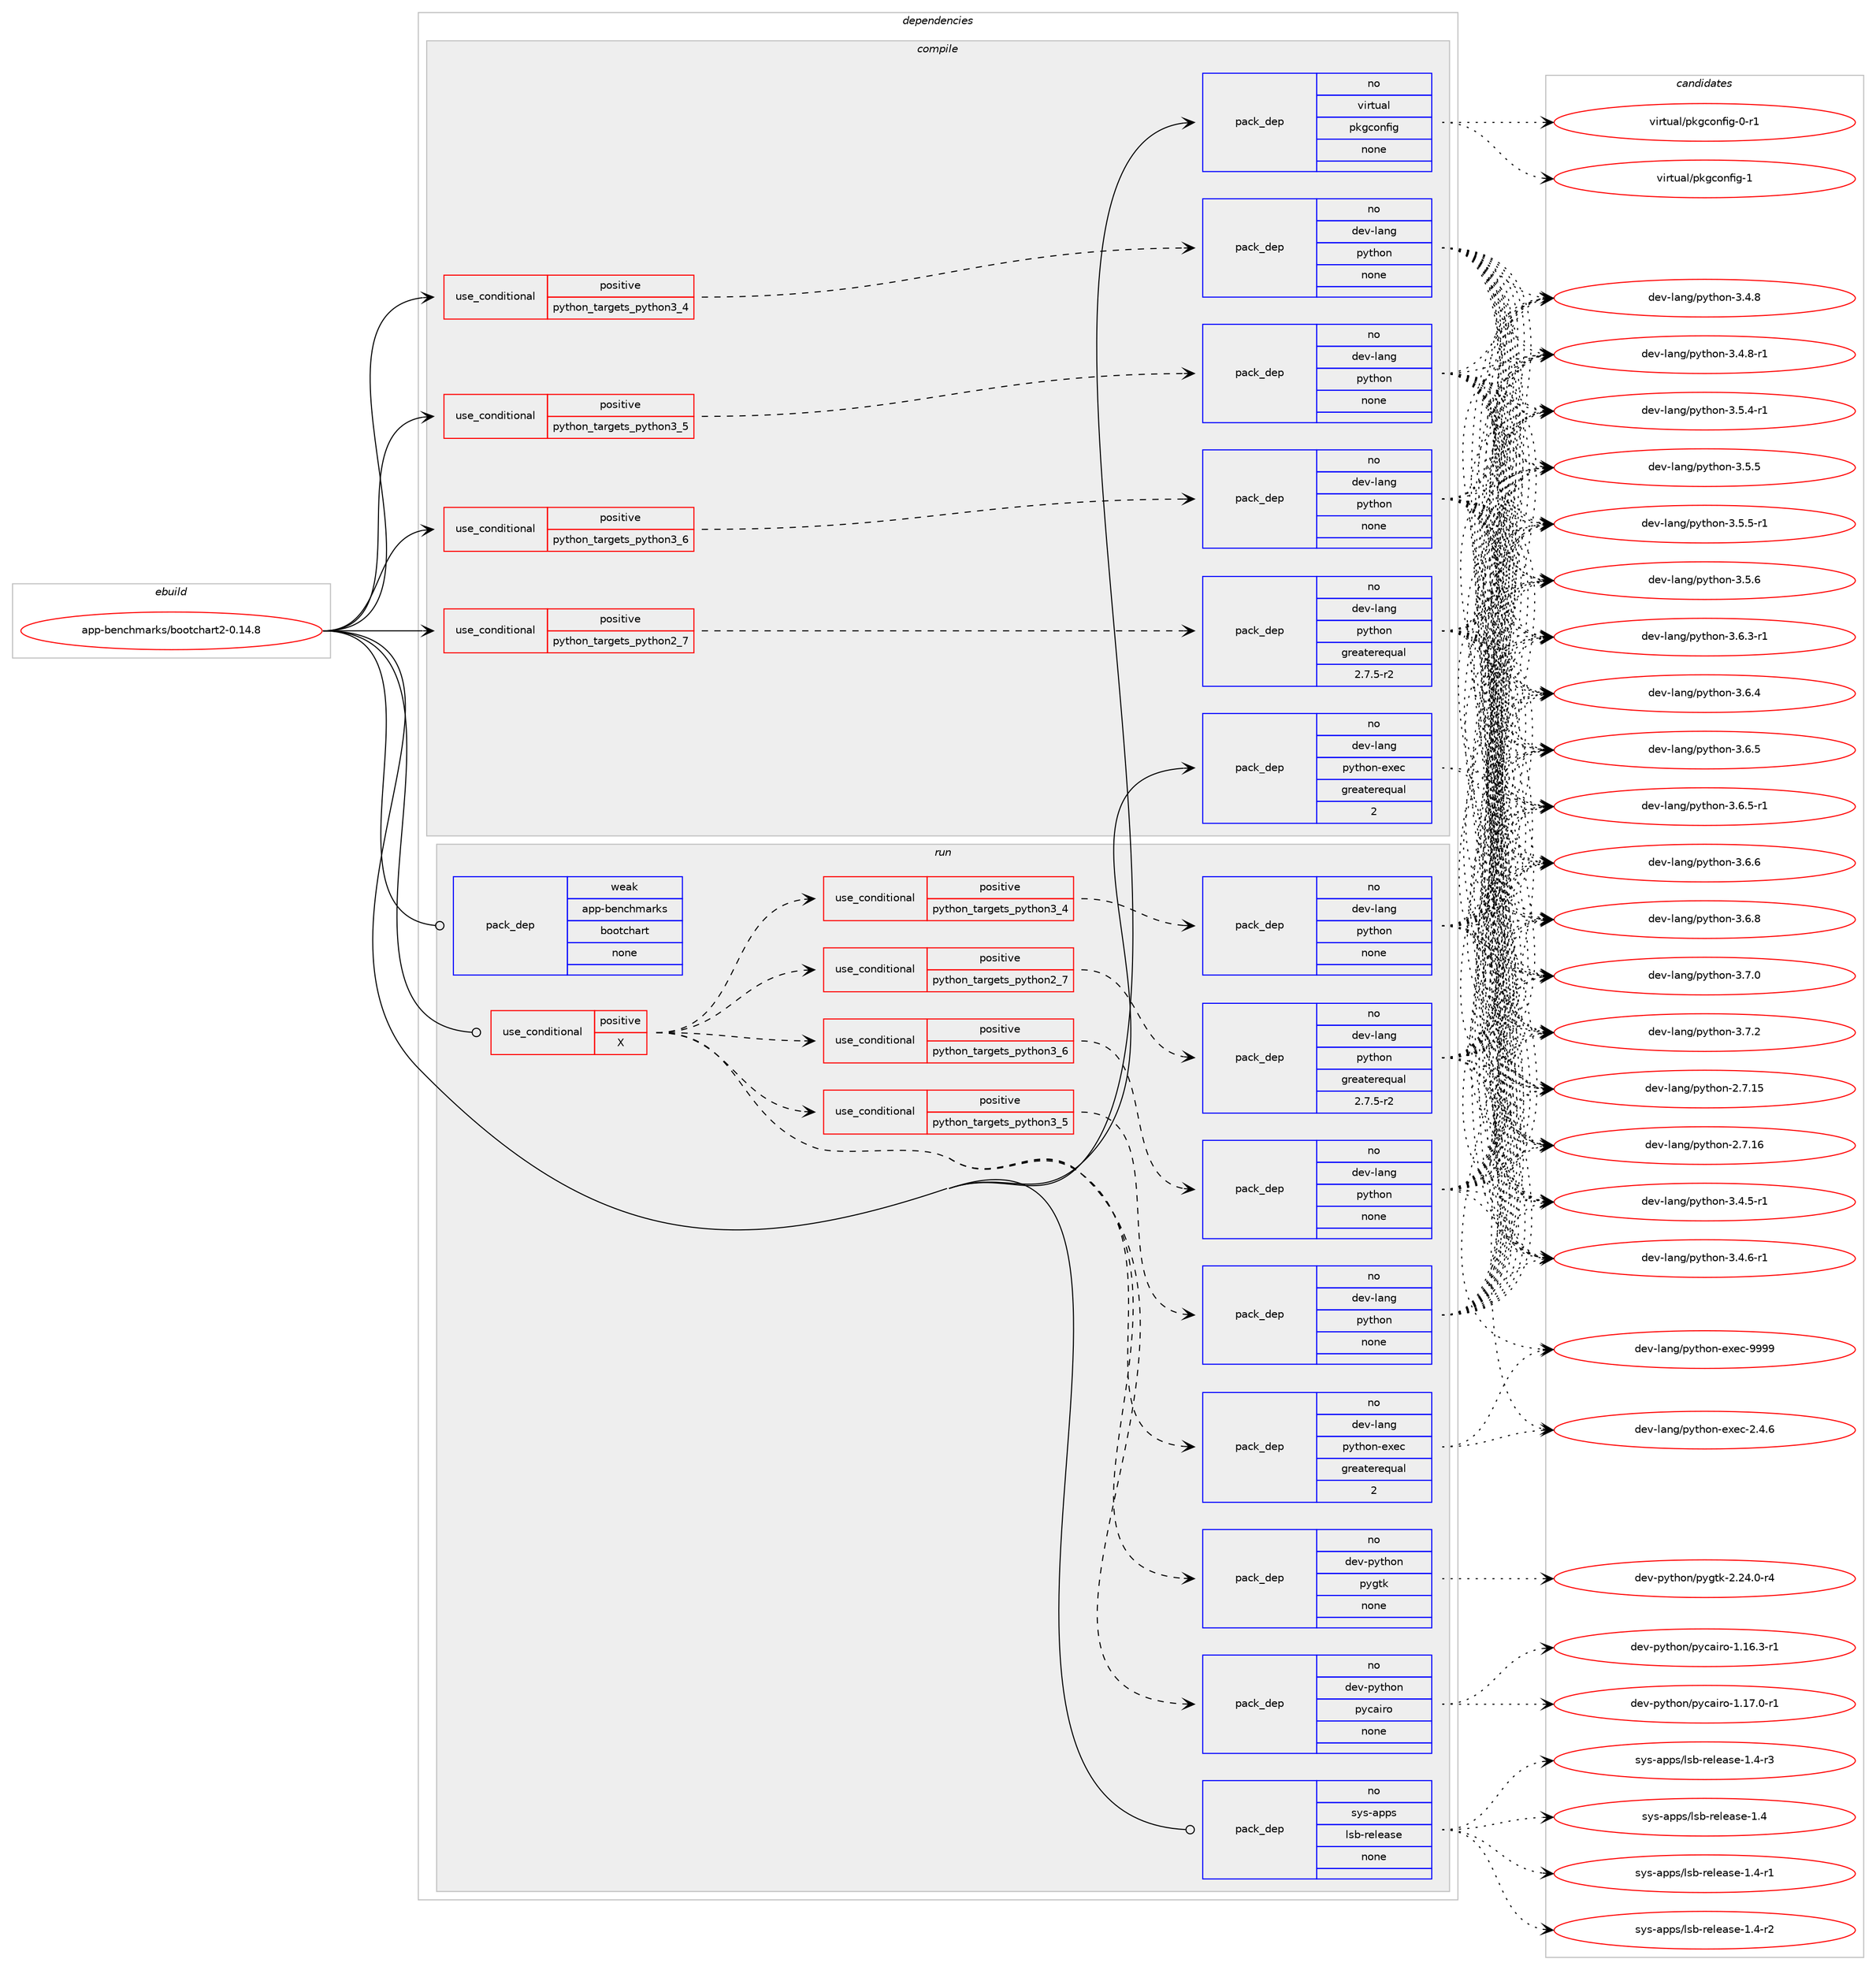 digraph prolog {

# *************
# Graph options
# *************

newrank=true;
concentrate=true;
compound=true;
graph [rankdir=LR,fontname=Helvetica,fontsize=10,ranksep=1.5];#, ranksep=2.5, nodesep=0.2];
edge  [arrowhead=vee];
node  [fontname=Helvetica,fontsize=10];

# **********
# The ebuild
# **********

subgraph cluster_leftcol {
color=gray;
rank=same;
label=<<i>ebuild</i>>;
id [label="app-benchmarks/bootchart2-0.14.8", color=red, width=4, href="../app-benchmarks/bootchart2-0.14.8.svg"];
}

# ****************
# The dependencies
# ****************

subgraph cluster_midcol {
color=gray;
label=<<i>dependencies</i>>;
subgraph cluster_compile {
fillcolor="#eeeeee";
style=filled;
label=<<i>compile</i>>;
subgraph cond347391 {
dependency1274194 [label=<<TABLE BORDER="0" CELLBORDER="1" CELLSPACING="0" CELLPADDING="4"><TR><TD ROWSPAN="3" CELLPADDING="10">use_conditional</TD></TR><TR><TD>positive</TD></TR><TR><TD>python_targets_python2_7</TD></TR></TABLE>>, shape=none, color=red];
subgraph pack907025 {
dependency1274195 [label=<<TABLE BORDER="0" CELLBORDER="1" CELLSPACING="0" CELLPADDING="4" WIDTH="220"><TR><TD ROWSPAN="6" CELLPADDING="30">pack_dep</TD></TR><TR><TD WIDTH="110">no</TD></TR><TR><TD>dev-lang</TD></TR><TR><TD>python</TD></TR><TR><TD>greaterequal</TD></TR><TR><TD>2.7.5-r2</TD></TR></TABLE>>, shape=none, color=blue];
}
dependency1274194:e -> dependency1274195:w [weight=20,style="dashed",arrowhead="vee"];
}
id:e -> dependency1274194:w [weight=20,style="solid",arrowhead="vee"];
subgraph cond347392 {
dependency1274196 [label=<<TABLE BORDER="0" CELLBORDER="1" CELLSPACING="0" CELLPADDING="4"><TR><TD ROWSPAN="3" CELLPADDING="10">use_conditional</TD></TR><TR><TD>positive</TD></TR><TR><TD>python_targets_python3_4</TD></TR></TABLE>>, shape=none, color=red];
subgraph pack907026 {
dependency1274197 [label=<<TABLE BORDER="0" CELLBORDER="1" CELLSPACING="0" CELLPADDING="4" WIDTH="220"><TR><TD ROWSPAN="6" CELLPADDING="30">pack_dep</TD></TR><TR><TD WIDTH="110">no</TD></TR><TR><TD>dev-lang</TD></TR><TR><TD>python</TD></TR><TR><TD>none</TD></TR><TR><TD></TD></TR></TABLE>>, shape=none, color=blue];
}
dependency1274196:e -> dependency1274197:w [weight=20,style="dashed",arrowhead="vee"];
}
id:e -> dependency1274196:w [weight=20,style="solid",arrowhead="vee"];
subgraph cond347393 {
dependency1274198 [label=<<TABLE BORDER="0" CELLBORDER="1" CELLSPACING="0" CELLPADDING="4"><TR><TD ROWSPAN="3" CELLPADDING="10">use_conditional</TD></TR><TR><TD>positive</TD></TR><TR><TD>python_targets_python3_5</TD></TR></TABLE>>, shape=none, color=red];
subgraph pack907027 {
dependency1274199 [label=<<TABLE BORDER="0" CELLBORDER="1" CELLSPACING="0" CELLPADDING="4" WIDTH="220"><TR><TD ROWSPAN="6" CELLPADDING="30">pack_dep</TD></TR><TR><TD WIDTH="110">no</TD></TR><TR><TD>dev-lang</TD></TR><TR><TD>python</TD></TR><TR><TD>none</TD></TR><TR><TD></TD></TR></TABLE>>, shape=none, color=blue];
}
dependency1274198:e -> dependency1274199:w [weight=20,style="dashed",arrowhead="vee"];
}
id:e -> dependency1274198:w [weight=20,style="solid",arrowhead="vee"];
subgraph cond347394 {
dependency1274200 [label=<<TABLE BORDER="0" CELLBORDER="1" CELLSPACING="0" CELLPADDING="4"><TR><TD ROWSPAN="3" CELLPADDING="10">use_conditional</TD></TR><TR><TD>positive</TD></TR><TR><TD>python_targets_python3_6</TD></TR></TABLE>>, shape=none, color=red];
subgraph pack907028 {
dependency1274201 [label=<<TABLE BORDER="0" CELLBORDER="1" CELLSPACING="0" CELLPADDING="4" WIDTH="220"><TR><TD ROWSPAN="6" CELLPADDING="30">pack_dep</TD></TR><TR><TD WIDTH="110">no</TD></TR><TR><TD>dev-lang</TD></TR><TR><TD>python</TD></TR><TR><TD>none</TD></TR><TR><TD></TD></TR></TABLE>>, shape=none, color=blue];
}
dependency1274200:e -> dependency1274201:w [weight=20,style="dashed",arrowhead="vee"];
}
id:e -> dependency1274200:w [weight=20,style="solid",arrowhead="vee"];
subgraph pack907029 {
dependency1274202 [label=<<TABLE BORDER="0" CELLBORDER="1" CELLSPACING="0" CELLPADDING="4" WIDTH="220"><TR><TD ROWSPAN="6" CELLPADDING="30">pack_dep</TD></TR><TR><TD WIDTH="110">no</TD></TR><TR><TD>dev-lang</TD></TR><TR><TD>python-exec</TD></TR><TR><TD>greaterequal</TD></TR><TR><TD>2</TD></TR></TABLE>>, shape=none, color=blue];
}
id:e -> dependency1274202:w [weight=20,style="solid",arrowhead="vee"];
subgraph pack907030 {
dependency1274203 [label=<<TABLE BORDER="0" CELLBORDER="1" CELLSPACING="0" CELLPADDING="4" WIDTH="220"><TR><TD ROWSPAN="6" CELLPADDING="30">pack_dep</TD></TR><TR><TD WIDTH="110">no</TD></TR><TR><TD>virtual</TD></TR><TR><TD>pkgconfig</TD></TR><TR><TD>none</TD></TR><TR><TD></TD></TR></TABLE>>, shape=none, color=blue];
}
id:e -> dependency1274203:w [weight=20,style="solid",arrowhead="vee"];
}
subgraph cluster_compileandrun {
fillcolor="#eeeeee";
style=filled;
label=<<i>compile and run</i>>;
}
subgraph cluster_run {
fillcolor="#eeeeee";
style=filled;
label=<<i>run</i>>;
subgraph cond347395 {
dependency1274204 [label=<<TABLE BORDER="0" CELLBORDER="1" CELLSPACING="0" CELLPADDING="4"><TR><TD ROWSPAN="3" CELLPADDING="10">use_conditional</TD></TR><TR><TD>positive</TD></TR><TR><TD>X</TD></TR></TABLE>>, shape=none, color=red];
subgraph pack907031 {
dependency1274205 [label=<<TABLE BORDER="0" CELLBORDER="1" CELLSPACING="0" CELLPADDING="4" WIDTH="220"><TR><TD ROWSPAN="6" CELLPADDING="30">pack_dep</TD></TR><TR><TD WIDTH="110">no</TD></TR><TR><TD>dev-python</TD></TR><TR><TD>pycairo</TD></TR><TR><TD>none</TD></TR><TR><TD></TD></TR></TABLE>>, shape=none, color=blue];
}
dependency1274204:e -> dependency1274205:w [weight=20,style="dashed",arrowhead="vee"];
subgraph pack907032 {
dependency1274206 [label=<<TABLE BORDER="0" CELLBORDER="1" CELLSPACING="0" CELLPADDING="4" WIDTH="220"><TR><TD ROWSPAN="6" CELLPADDING="30">pack_dep</TD></TR><TR><TD WIDTH="110">no</TD></TR><TR><TD>dev-python</TD></TR><TR><TD>pygtk</TD></TR><TR><TD>none</TD></TR><TR><TD></TD></TR></TABLE>>, shape=none, color=blue];
}
dependency1274204:e -> dependency1274206:w [weight=20,style="dashed",arrowhead="vee"];
subgraph cond347396 {
dependency1274207 [label=<<TABLE BORDER="0" CELLBORDER="1" CELLSPACING="0" CELLPADDING="4"><TR><TD ROWSPAN="3" CELLPADDING="10">use_conditional</TD></TR><TR><TD>positive</TD></TR><TR><TD>python_targets_python2_7</TD></TR></TABLE>>, shape=none, color=red];
subgraph pack907033 {
dependency1274208 [label=<<TABLE BORDER="0" CELLBORDER="1" CELLSPACING="0" CELLPADDING="4" WIDTH="220"><TR><TD ROWSPAN="6" CELLPADDING="30">pack_dep</TD></TR><TR><TD WIDTH="110">no</TD></TR><TR><TD>dev-lang</TD></TR><TR><TD>python</TD></TR><TR><TD>greaterequal</TD></TR><TR><TD>2.7.5-r2</TD></TR></TABLE>>, shape=none, color=blue];
}
dependency1274207:e -> dependency1274208:w [weight=20,style="dashed",arrowhead="vee"];
}
dependency1274204:e -> dependency1274207:w [weight=20,style="dashed",arrowhead="vee"];
subgraph cond347397 {
dependency1274209 [label=<<TABLE BORDER="0" CELLBORDER="1" CELLSPACING="0" CELLPADDING="4"><TR><TD ROWSPAN="3" CELLPADDING="10">use_conditional</TD></TR><TR><TD>positive</TD></TR><TR><TD>python_targets_python3_4</TD></TR></TABLE>>, shape=none, color=red];
subgraph pack907034 {
dependency1274210 [label=<<TABLE BORDER="0" CELLBORDER="1" CELLSPACING="0" CELLPADDING="4" WIDTH="220"><TR><TD ROWSPAN="6" CELLPADDING="30">pack_dep</TD></TR><TR><TD WIDTH="110">no</TD></TR><TR><TD>dev-lang</TD></TR><TR><TD>python</TD></TR><TR><TD>none</TD></TR><TR><TD></TD></TR></TABLE>>, shape=none, color=blue];
}
dependency1274209:e -> dependency1274210:w [weight=20,style="dashed",arrowhead="vee"];
}
dependency1274204:e -> dependency1274209:w [weight=20,style="dashed",arrowhead="vee"];
subgraph cond347398 {
dependency1274211 [label=<<TABLE BORDER="0" CELLBORDER="1" CELLSPACING="0" CELLPADDING="4"><TR><TD ROWSPAN="3" CELLPADDING="10">use_conditional</TD></TR><TR><TD>positive</TD></TR><TR><TD>python_targets_python3_5</TD></TR></TABLE>>, shape=none, color=red];
subgraph pack907035 {
dependency1274212 [label=<<TABLE BORDER="0" CELLBORDER="1" CELLSPACING="0" CELLPADDING="4" WIDTH="220"><TR><TD ROWSPAN="6" CELLPADDING="30">pack_dep</TD></TR><TR><TD WIDTH="110">no</TD></TR><TR><TD>dev-lang</TD></TR><TR><TD>python</TD></TR><TR><TD>none</TD></TR><TR><TD></TD></TR></TABLE>>, shape=none, color=blue];
}
dependency1274211:e -> dependency1274212:w [weight=20,style="dashed",arrowhead="vee"];
}
dependency1274204:e -> dependency1274211:w [weight=20,style="dashed",arrowhead="vee"];
subgraph cond347399 {
dependency1274213 [label=<<TABLE BORDER="0" CELLBORDER="1" CELLSPACING="0" CELLPADDING="4"><TR><TD ROWSPAN="3" CELLPADDING="10">use_conditional</TD></TR><TR><TD>positive</TD></TR><TR><TD>python_targets_python3_6</TD></TR></TABLE>>, shape=none, color=red];
subgraph pack907036 {
dependency1274214 [label=<<TABLE BORDER="0" CELLBORDER="1" CELLSPACING="0" CELLPADDING="4" WIDTH="220"><TR><TD ROWSPAN="6" CELLPADDING="30">pack_dep</TD></TR><TR><TD WIDTH="110">no</TD></TR><TR><TD>dev-lang</TD></TR><TR><TD>python</TD></TR><TR><TD>none</TD></TR><TR><TD></TD></TR></TABLE>>, shape=none, color=blue];
}
dependency1274213:e -> dependency1274214:w [weight=20,style="dashed",arrowhead="vee"];
}
dependency1274204:e -> dependency1274213:w [weight=20,style="dashed",arrowhead="vee"];
subgraph pack907037 {
dependency1274215 [label=<<TABLE BORDER="0" CELLBORDER="1" CELLSPACING="0" CELLPADDING="4" WIDTH="220"><TR><TD ROWSPAN="6" CELLPADDING="30">pack_dep</TD></TR><TR><TD WIDTH="110">no</TD></TR><TR><TD>dev-lang</TD></TR><TR><TD>python-exec</TD></TR><TR><TD>greaterequal</TD></TR><TR><TD>2</TD></TR></TABLE>>, shape=none, color=blue];
}
dependency1274204:e -> dependency1274215:w [weight=20,style="dashed",arrowhead="vee"];
}
id:e -> dependency1274204:w [weight=20,style="solid",arrowhead="odot"];
subgraph pack907038 {
dependency1274216 [label=<<TABLE BORDER="0" CELLBORDER="1" CELLSPACING="0" CELLPADDING="4" WIDTH="220"><TR><TD ROWSPAN="6" CELLPADDING="30">pack_dep</TD></TR><TR><TD WIDTH="110">no</TD></TR><TR><TD>sys-apps</TD></TR><TR><TD>lsb-release</TD></TR><TR><TD>none</TD></TR><TR><TD></TD></TR></TABLE>>, shape=none, color=blue];
}
id:e -> dependency1274216:w [weight=20,style="solid",arrowhead="odot"];
subgraph pack907039 {
dependency1274217 [label=<<TABLE BORDER="0" CELLBORDER="1" CELLSPACING="0" CELLPADDING="4" WIDTH="220"><TR><TD ROWSPAN="6" CELLPADDING="30">pack_dep</TD></TR><TR><TD WIDTH="110">weak</TD></TR><TR><TD>app-benchmarks</TD></TR><TR><TD>bootchart</TD></TR><TR><TD>none</TD></TR><TR><TD></TD></TR></TABLE>>, shape=none, color=blue];
}
id:e -> dependency1274217:w [weight=20,style="solid",arrowhead="odot"];
}
}

# **************
# The candidates
# **************

subgraph cluster_choices {
rank=same;
color=gray;
label=<<i>candidates</i>>;

subgraph choice907025 {
color=black;
nodesep=1;
choice10010111845108971101034711212111610411111045504655464953 [label="dev-lang/python-2.7.15", color=red, width=4,href="../dev-lang/python-2.7.15.svg"];
choice10010111845108971101034711212111610411111045504655464954 [label="dev-lang/python-2.7.16", color=red, width=4,href="../dev-lang/python-2.7.16.svg"];
choice1001011184510897110103471121211161041111104551465246534511449 [label="dev-lang/python-3.4.5-r1", color=red, width=4,href="../dev-lang/python-3.4.5-r1.svg"];
choice1001011184510897110103471121211161041111104551465246544511449 [label="dev-lang/python-3.4.6-r1", color=red, width=4,href="../dev-lang/python-3.4.6-r1.svg"];
choice100101118451089711010347112121116104111110455146524656 [label="dev-lang/python-3.4.8", color=red, width=4,href="../dev-lang/python-3.4.8.svg"];
choice1001011184510897110103471121211161041111104551465246564511449 [label="dev-lang/python-3.4.8-r1", color=red, width=4,href="../dev-lang/python-3.4.8-r1.svg"];
choice1001011184510897110103471121211161041111104551465346524511449 [label="dev-lang/python-3.5.4-r1", color=red, width=4,href="../dev-lang/python-3.5.4-r1.svg"];
choice100101118451089711010347112121116104111110455146534653 [label="dev-lang/python-3.5.5", color=red, width=4,href="../dev-lang/python-3.5.5.svg"];
choice1001011184510897110103471121211161041111104551465346534511449 [label="dev-lang/python-3.5.5-r1", color=red, width=4,href="../dev-lang/python-3.5.5-r1.svg"];
choice100101118451089711010347112121116104111110455146534654 [label="dev-lang/python-3.5.6", color=red, width=4,href="../dev-lang/python-3.5.6.svg"];
choice1001011184510897110103471121211161041111104551465446514511449 [label="dev-lang/python-3.6.3-r1", color=red, width=4,href="../dev-lang/python-3.6.3-r1.svg"];
choice100101118451089711010347112121116104111110455146544652 [label="dev-lang/python-3.6.4", color=red, width=4,href="../dev-lang/python-3.6.4.svg"];
choice100101118451089711010347112121116104111110455146544653 [label="dev-lang/python-3.6.5", color=red, width=4,href="../dev-lang/python-3.6.5.svg"];
choice1001011184510897110103471121211161041111104551465446534511449 [label="dev-lang/python-3.6.5-r1", color=red, width=4,href="../dev-lang/python-3.6.5-r1.svg"];
choice100101118451089711010347112121116104111110455146544654 [label="dev-lang/python-3.6.6", color=red, width=4,href="../dev-lang/python-3.6.6.svg"];
choice100101118451089711010347112121116104111110455146544656 [label="dev-lang/python-3.6.8", color=red, width=4,href="../dev-lang/python-3.6.8.svg"];
choice100101118451089711010347112121116104111110455146554648 [label="dev-lang/python-3.7.0", color=red, width=4,href="../dev-lang/python-3.7.0.svg"];
choice100101118451089711010347112121116104111110455146554650 [label="dev-lang/python-3.7.2", color=red, width=4,href="../dev-lang/python-3.7.2.svg"];
dependency1274195:e -> choice10010111845108971101034711212111610411111045504655464953:w [style=dotted,weight="100"];
dependency1274195:e -> choice10010111845108971101034711212111610411111045504655464954:w [style=dotted,weight="100"];
dependency1274195:e -> choice1001011184510897110103471121211161041111104551465246534511449:w [style=dotted,weight="100"];
dependency1274195:e -> choice1001011184510897110103471121211161041111104551465246544511449:w [style=dotted,weight="100"];
dependency1274195:e -> choice100101118451089711010347112121116104111110455146524656:w [style=dotted,weight="100"];
dependency1274195:e -> choice1001011184510897110103471121211161041111104551465246564511449:w [style=dotted,weight="100"];
dependency1274195:e -> choice1001011184510897110103471121211161041111104551465346524511449:w [style=dotted,weight="100"];
dependency1274195:e -> choice100101118451089711010347112121116104111110455146534653:w [style=dotted,weight="100"];
dependency1274195:e -> choice1001011184510897110103471121211161041111104551465346534511449:w [style=dotted,weight="100"];
dependency1274195:e -> choice100101118451089711010347112121116104111110455146534654:w [style=dotted,weight="100"];
dependency1274195:e -> choice1001011184510897110103471121211161041111104551465446514511449:w [style=dotted,weight="100"];
dependency1274195:e -> choice100101118451089711010347112121116104111110455146544652:w [style=dotted,weight="100"];
dependency1274195:e -> choice100101118451089711010347112121116104111110455146544653:w [style=dotted,weight="100"];
dependency1274195:e -> choice1001011184510897110103471121211161041111104551465446534511449:w [style=dotted,weight="100"];
dependency1274195:e -> choice100101118451089711010347112121116104111110455146544654:w [style=dotted,weight="100"];
dependency1274195:e -> choice100101118451089711010347112121116104111110455146544656:w [style=dotted,weight="100"];
dependency1274195:e -> choice100101118451089711010347112121116104111110455146554648:w [style=dotted,weight="100"];
dependency1274195:e -> choice100101118451089711010347112121116104111110455146554650:w [style=dotted,weight="100"];
}
subgraph choice907026 {
color=black;
nodesep=1;
choice10010111845108971101034711212111610411111045504655464953 [label="dev-lang/python-2.7.15", color=red, width=4,href="../dev-lang/python-2.7.15.svg"];
choice10010111845108971101034711212111610411111045504655464954 [label="dev-lang/python-2.7.16", color=red, width=4,href="../dev-lang/python-2.7.16.svg"];
choice1001011184510897110103471121211161041111104551465246534511449 [label="dev-lang/python-3.4.5-r1", color=red, width=4,href="../dev-lang/python-3.4.5-r1.svg"];
choice1001011184510897110103471121211161041111104551465246544511449 [label="dev-lang/python-3.4.6-r1", color=red, width=4,href="../dev-lang/python-3.4.6-r1.svg"];
choice100101118451089711010347112121116104111110455146524656 [label="dev-lang/python-3.4.8", color=red, width=4,href="../dev-lang/python-3.4.8.svg"];
choice1001011184510897110103471121211161041111104551465246564511449 [label="dev-lang/python-3.4.8-r1", color=red, width=4,href="../dev-lang/python-3.4.8-r1.svg"];
choice1001011184510897110103471121211161041111104551465346524511449 [label="dev-lang/python-3.5.4-r1", color=red, width=4,href="../dev-lang/python-3.5.4-r1.svg"];
choice100101118451089711010347112121116104111110455146534653 [label="dev-lang/python-3.5.5", color=red, width=4,href="../dev-lang/python-3.5.5.svg"];
choice1001011184510897110103471121211161041111104551465346534511449 [label="dev-lang/python-3.5.5-r1", color=red, width=4,href="../dev-lang/python-3.5.5-r1.svg"];
choice100101118451089711010347112121116104111110455146534654 [label="dev-lang/python-3.5.6", color=red, width=4,href="../dev-lang/python-3.5.6.svg"];
choice1001011184510897110103471121211161041111104551465446514511449 [label="dev-lang/python-3.6.3-r1", color=red, width=4,href="../dev-lang/python-3.6.3-r1.svg"];
choice100101118451089711010347112121116104111110455146544652 [label="dev-lang/python-3.6.4", color=red, width=4,href="../dev-lang/python-3.6.4.svg"];
choice100101118451089711010347112121116104111110455146544653 [label="dev-lang/python-3.6.5", color=red, width=4,href="../dev-lang/python-3.6.5.svg"];
choice1001011184510897110103471121211161041111104551465446534511449 [label="dev-lang/python-3.6.5-r1", color=red, width=4,href="../dev-lang/python-3.6.5-r1.svg"];
choice100101118451089711010347112121116104111110455146544654 [label="dev-lang/python-3.6.6", color=red, width=4,href="../dev-lang/python-3.6.6.svg"];
choice100101118451089711010347112121116104111110455146544656 [label="dev-lang/python-3.6.8", color=red, width=4,href="../dev-lang/python-3.6.8.svg"];
choice100101118451089711010347112121116104111110455146554648 [label="dev-lang/python-3.7.0", color=red, width=4,href="../dev-lang/python-3.7.0.svg"];
choice100101118451089711010347112121116104111110455146554650 [label="dev-lang/python-3.7.2", color=red, width=4,href="../dev-lang/python-3.7.2.svg"];
dependency1274197:e -> choice10010111845108971101034711212111610411111045504655464953:w [style=dotted,weight="100"];
dependency1274197:e -> choice10010111845108971101034711212111610411111045504655464954:w [style=dotted,weight="100"];
dependency1274197:e -> choice1001011184510897110103471121211161041111104551465246534511449:w [style=dotted,weight="100"];
dependency1274197:e -> choice1001011184510897110103471121211161041111104551465246544511449:w [style=dotted,weight="100"];
dependency1274197:e -> choice100101118451089711010347112121116104111110455146524656:w [style=dotted,weight="100"];
dependency1274197:e -> choice1001011184510897110103471121211161041111104551465246564511449:w [style=dotted,weight="100"];
dependency1274197:e -> choice1001011184510897110103471121211161041111104551465346524511449:w [style=dotted,weight="100"];
dependency1274197:e -> choice100101118451089711010347112121116104111110455146534653:w [style=dotted,weight="100"];
dependency1274197:e -> choice1001011184510897110103471121211161041111104551465346534511449:w [style=dotted,weight="100"];
dependency1274197:e -> choice100101118451089711010347112121116104111110455146534654:w [style=dotted,weight="100"];
dependency1274197:e -> choice1001011184510897110103471121211161041111104551465446514511449:w [style=dotted,weight="100"];
dependency1274197:e -> choice100101118451089711010347112121116104111110455146544652:w [style=dotted,weight="100"];
dependency1274197:e -> choice100101118451089711010347112121116104111110455146544653:w [style=dotted,weight="100"];
dependency1274197:e -> choice1001011184510897110103471121211161041111104551465446534511449:w [style=dotted,weight="100"];
dependency1274197:e -> choice100101118451089711010347112121116104111110455146544654:w [style=dotted,weight="100"];
dependency1274197:e -> choice100101118451089711010347112121116104111110455146544656:w [style=dotted,weight="100"];
dependency1274197:e -> choice100101118451089711010347112121116104111110455146554648:w [style=dotted,weight="100"];
dependency1274197:e -> choice100101118451089711010347112121116104111110455146554650:w [style=dotted,weight="100"];
}
subgraph choice907027 {
color=black;
nodesep=1;
choice10010111845108971101034711212111610411111045504655464953 [label="dev-lang/python-2.7.15", color=red, width=4,href="../dev-lang/python-2.7.15.svg"];
choice10010111845108971101034711212111610411111045504655464954 [label="dev-lang/python-2.7.16", color=red, width=4,href="../dev-lang/python-2.7.16.svg"];
choice1001011184510897110103471121211161041111104551465246534511449 [label="dev-lang/python-3.4.5-r1", color=red, width=4,href="../dev-lang/python-3.4.5-r1.svg"];
choice1001011184510897110103471121211161041111104551465246544511449 [label="dev-lang/python-3.4.6-r1", color=red, width=4,href="../dev-lang/python-3.4.6-r1.svg"];
choice100101118451089711010347112121116104111110455146524656 [label="dev-lang/python-3.4.8", color=red, width=4,href="../dev-lang/python-3.4.8.svg"];
choice1001011184510897110103471121211161041111104551465246564511449 [label="dev-lang/python-3.4.8-r1", color=red, width=4,href="../dev-lang/python-3.4.8-r1.svg"];
choice1001011184510897110103471121211161041111104551465346524511449 [label="dev-lang/python-3.5.4-r1", color=red, width=4,href="../dev-lang/python-3.5.4-r1.svg"];
choice100101118451089711010347112121116104111110455146534653 [label="dev-lang/python-3.5.5", color=red, width=4,href="../dev-lang/python-3.5.5.svg"];
choice1001011184510897110103471121211161041111104551465346534511449 [label="dev-lang/python-3.5.5-r1", color=red, width=4,href="../dev-lang/python-3.5.5-r1.svg"];
choice100101118451089711010347112121116104111110455146534654 [label="dev-lang/python-3.5.6", color=red, width=4,href="../dev-lang/python-3.5.6.svg"];
choice1001011184510897110103471121211161041111104551465446514511449 [label="dev-lang/python-3.6.3-r1", color=red, width=4,href="../dev-lang/python-3.6.3-r1.svg"];
choice100101118451089711010347112121116104111110455146544652 [label="dev-lang/python-3.6.4", color=red, width=4,href="../dev-lang/python-3.6.4.svg"];
choice100101118451089711010347112121116104111110455146544653 [label="dev-lang/python-3.6.5", color=red, width=4,href="../dev-lang/python-3.6.5.svg"];
choice1001011184510897110103471121211161041111104551465446534511449 [label="dev-lang/python-3.6.5-r1", color=red, width=4,href="../dev-lang/python-3.6.5-r1.svg"];
choice100101118451089711010347112121116104111110455146544654 [label="dev-lang/python-3.6.6", color=red, width=4,href="../dev-lang/python-3.6.6.svg"];
choice100101118451089711010347112121116104111110455146544656 [label="dev-lang/python-3.6.8", color=red, width=4,href="../dev-lang/python-3.6.8.svg"];
choice100101118451089711010347112121116104111110455146554648 [label="dev-lang/python-3.7.0", color=red, width=4,href="../dev-lang/python-3.7.0.svg"];
choice100101118451089711010347112121116104111110455146554650 [label="dev-lang/python-3.7.2", color=red, width=4,href="../dev-lang/python-3.7.2.svg"];
dependency1274199:e -> choice10010111845108971101034711212111610411111045504655464953:w [style=dotted,weight="100"];
dependency1274199:e -> choice10010111845108971101034711212111610411111045504655464954:w [style=dotted,weight="100"];
dependency1274199:e -> choice1001011184510897110103471121211161041111104551465246534511449:w [style=dotted,weight="100"];
dependency1274199:e -> choice1001011184510897110103471121211161041111104551465246544511449:w [style=dotted,weight="100"];
dependency1274199:e -> choice100101118451089711010347112121116104111110455146524656:w [style=dotted,weight="100"];
dependency1274199:e -> choice1001011184510897110103471121211161041111104551465246564511449:w [style=dotted,weight="100"];
dependency1274199:e -> choice1001011184510897110103471121211161041111104551465346524511449:w [style=dotted,weight="100"];
dependency1274199:e -> choice100101118451089711010347112121116104111110455146534653:w [style=dotted,weight="100"];
dependency1274199:e -> choice1001011184510897110103471121211161041111104551465346534511449:w [style=dotted,weight="100"];
dependency1274199:e -> choice100101118451089711010347112121116104111110455146534654:w [style=dotted,weight="100"];
dependency1274199:e -> choice1001011184510897110103471121211161041111104551465446514511449:w [style=dotted,weight="100"];
dependency1274199:e -> choice100101118451089711010347112121116104111110455146544652:w [style=dotted,weight="100"];
dependency1274199:e -> choice100101118451089711010347112121116104111110455146544653:w [style=dotted,weight="100"];
dependency1274199:e -> choice1001011184510897110103471121211161041111104551465446534511449:w [style=dotted,weight="100"];
dependency1274199:e -> choice100101118451089711010347112121116104111110455146544654:w [style=dotted,weight="100"];
dependency1274199:e -> choice100101118451089711010347112121116104111110455146544656:w [style=dotted,weight="100"];
dependency1274199:e -> choice100101118451089711010347112121116104111110455146554648:w [style=dotted,weight="100"];
dependency1274199:e -> choice100101118451089711010347112121116104111110455146554650:w [style=dotted,weight="100"];
}
subgraph choice907028 {
color=black;
nodesep=1;
choice10010111845108971101034711212111610411111045504655464953 [label="dev-lang/python-2.7.15", color=red, width=4,href="../dev-lang/python-2.7.15.svg"];
choice10010111845108971101034711212111610411111045504655464954 [label="dev-lang/python-2.7.16", color=red, width=4,href="../dev-lang/python-2.7.16.svg"];
choice1001011184510897110103471121211161041111104551465246534511449 [label="dev-lang/python-3.4.5-r1", color=red, width=4,href="../dev-lang/python-3.4.5-r1.svg"];
choice1001011184510897110103471121211161041111104551465246544511449 [label="dev-lang/python-3.4.6-r1", color=red, width=4,href="../dev-lang/python-3.4.6-r1.svg"];
choice100101118451089711010347112121116104111110455146524656 [label="dev-lang/python-3.4.8", color=red, width=4,href="../dev-lang/python-3.4.8.svg"];
choice1001011184510897110103471121211161041111104551465246564511449 [label="dev-lang/python-3.4.8-r1", color=red, width=4,href="../dev-lang/python-3.4.8-r1.svg"];
choice1001011184510897110103471121211161041111104551465346524511449 [label="dev-lang/python-3.5.4-r1", color=red, width=4,href="../dev-lang/python-3.5.4-r1.svg"];
choice100101118451089711010347112121116104111110455146534653 [label="dev-lang/python-3.5.5", color=red, width=4,href="../dev-lang/python-3.5.5.svg"];
choice1001011184510897110103471121211161041111104551465346534511449 [label="dev-lang/python-3.5.5-r1", color=red, width=4,href="../dev-lang/python-3.5.5-r1.svg"];
choice100101118451089711010347112121116104111110455146534654 [label="dev-lang/python-3.5.6", color=red, width=4,href="../dev-lang/python-3.5.6.svg"];
choice1001011184510897110103471121211161041111104551465446514511449 [label="dev-lang/python-3.6.3-r1", color=red, width=4,href="../dev-lang/python-3.6.3-r1.svg"];
choice100101118451089711010347112121116104111110455146544652 [label="dev-lang/python-3.6.4", color=red, width=4,href="../dev-lang/python-3.6.4.svg"];
choice100101118451089711010347112121116104111110455146544653 [label="dev-lang/python-3.6.5", color=red, width=4,href="../dev-lang/python-3.6.5.svg"];
choice1001011184510897110103471121211161041111104551465446534511449 [label="dev-lang/python-3.6.5-r1", color=red, width=4,href="../dev-lang/python-3.6.5-r1.svg"];
choice100101118451089711010347112121116104111110455146544654 [label="dev-lang/python-3.6.6", color=red, width=4,href="../dev-lang/python-3.6.6.svg"];
choice100101118451089711010347112121116104111110455146544656 [label="dev-lang/python-3.6.8", color=red, width=4,href="../dev-lang/python-3.6.8.svg"];
choice100101118451089711010347112121116104111110455146554648 [label="dev-lang/python-3.7.0", color=red, width=4,href="../dev-lang/python-3.7.0.svg"];
choice100101118451089711010347112121116104111110455146554650 [label="dev-lang/python-3.7.2", color=red, width=4,href="../dev-lang/python-3.7.2.svg"];
dependency1274201:e -> choice10010111845108971101034711212111610411111045504655464953:w [style=dotted,weight="100"];
dependency1274201:e -> choice10010111845108971101034711212111610411111045504655464954:w [style=dotted,weight="100"];
dependency1274201:e -> choice1001011184510897110103471121211161041111104551465246534511449:w [style=dotted,weight="100"];
dependency1274201:e -> choice1001011184510897110103471121211161041111104551465246544511449:w [style=dotted,weight="100"];
dependency1274201:e -> choice100101118451089711010347112121116104111110455146524656:w [style=dotted,weight="100"];
dependency1274201:e -> choice1001011184510897110103471121211161041111104551465246564511449:w [style=dotted,weight="100"];
dependency1274201:e -> choice1001011184510897110103471121211161041111104551465346524511449:w [style=dotted,weight="100"];
dependency1274201:e -> choice100101118451089711010347112121116104111110455146534653:w [style=dotted,weight="100"];
dependency1274201:e -> choice1001011184510897110103471121211161041111104551465346534511449:w [style=dotted,weight="100"];
dependency1274201:e -> choice100101118451089711010347112121116104111110455146534654:w [style=dotted,weight="100"];
dependency1274201:e -> choice1001011184510897110103471121211161041111104551465446514511449:w [style=dotted,weight="100"];
dependency1274201:e -> choice100101118451089711010347112121116104111110455146544652:w [style=dotted,weight="100"];
dependency1274201:e -> choice100101118451089711010347112121116104111110455146544653:w [style=dotted,weight="100"];
dependency1274201:e -> choice1001011184510897110103471121211161041111104551465446534511449:w [style=dotted,weight="100"];
dependency1274201:e -> choice100101118451089711010347112121116104111110455146544654:w [style=dotted,weight="100"];
dependency1274201:e -> choice100101118451089711010347112121116104111110455146544656:w [style=dotted,weight="100"];
dependency1274201:e -> choice100101118451089711010347112121116104111110455146554648:w [style=dotted,weight="100"];
dependency1274201:e -> choice100101118451089711010347112121116104111110455146554650:w [style=dotted,weight="100"];
}
subgraph choice907029 {
color=black;
nodesep=1;
choice1001011184510897110103471121211161041111104510112010199455046524654 [label="dev-lang/python-exec-2.4.6", color=red, width=4,href="../dev-lang/python-exec-2.4.6.svg"];
choice10010111845108971101034711212111610411111045101120101994557575757 [label="dev-lang/python-exec-9999", color=red, width=4,href="../dev-lang/python-exec-9999.svg"];
dependency1274202:e -> choice1001011184510897110103471121211161041111104510112010199455046524654:w [style=dotted,weight="100"];
dependency1274202:e -> choice10010111845108971101034711212111610411111045101120101994557575757:w [style=dotted,weight="100"];
}
subgraph choice907030 {
color=black;
nodesep=1;
choice11810511411611797108471121071039911111010210510345484511449 [label="virtual/pkgconfig-0-r1", color=red, width=4,href="../virtual/pkgconfig-0-r1.svg"];
choice1181051141161179710847112107103991111101021051034549 [label="virtual/pkgconfig-1", color=red, width=4,href="../virtual/pkgconfig-1.svg"];
dependency1274203:e -> choice11810511411611797108471121071039911111010210510345484511449:w [style=dotted,weight="100"];
dependency1274203:e -> choice1181051141161179710847112107103991111101021051034549:w [style=dotted,weight="100"];
}
subgraph choice907031 {
color=black;
nodesep=1;
choice10010111845112121116104111110471121219997105114111454946495446514511449 [label="dev-python/pycairo-1.16.3-r1", color=red, width=4,href="../dev-python/pycairo-1.16.3-r1.svg"];
choice10010111845112121116104111110471121219997105114111454946495546484511449 [label="dev-python/pycairo-1.17.0-r1", color=red, width=4,href="../dev-python/pycairo-1.17.0-r1.svg"];
dependency1274205:e -> choice10010111845112121116104111110471121219997105114111454946495446514511449:w [style=dotted,weight="100"];
dependency1274205:e -> choice10010111845112121116104111110471121219997105114111454946495546484511449:w [style=dotted,weight="100"];
}
subgraph choice907032 {
color=black;
nodesep=1;
choice1001011184511212111610411111047112121103116107455046505246484511452 [label="dev-python/pygtk-2.24.0-r4", color=red, width=4,href="../dev-python/pygtk-2.24.0-r4.svg"];
dependency1274206:e -> choice1001011184511212111610411111047112121103116107455046505246484511452:w [style=dotted,weight="100"];
}
subgraph choice907033 {
color=black;
nodesep=1;
choice10010111845108971101034711212111610411111045504655464953 [label="dev-lang/python-2.7.15", color=red, width=4,href="../dev-lang/python-2.7.15.svg"];
choice10010111845108971101034711212111610411111045504655464954 [label="dev-lang/python-2.7.16", color=red, width=4,href="../dev-lang/python-2.7.16.svg"];
choice1001011184510897110103471121211161041111104551465246534511449 [label="dev-lang/python-3.4.5-r1", color=red, width=4,href="../dev-lang/python-3.4.5-r1.svg"];
choice1001011184510897110103471121211161041111104551465246544511449 [label="dev-lang/python-3.4.6-r1", color=red, width=4,href="../dev-lang/python-3.4.6-r1.svg"];
choice100101118451089711010347112121116104111110455146524656 [label="dev-lang/python-3.4.8", color=red, width=4,href="../dev-lang/python-3.4.8.svg"];
choice1001011184510897110103471121211161041111104551465246564511449 [label="dev-lang/python-3.4.8-r1", color=red, width=4,href="../dev-lang/python-3.4.8-r1.svg"];
choice1001011184510897110103471121211161041111104551465346524511449 [label="dev-lang/python-3.5.4-r1", color=red, width=4,href="../dev-lang/python-3.5.4-r1.svg"];
choice100101118451089711010347112121116104111110455146534653 [label="dev-lang/python-3.5.5", color=red, width=4,href="../dev-lang/python-3.5.5.svg"];
choice1001011184510897110103471121211161041111104551465346534511449 [label="dev-lang/python-3.5.5-r1", color=red, width=4,href="../dev-lang/python-3.5.5-r1.svg"];
choice100101118451089711010347112121116104111110455146534654 [label="dev-lang/python-3.5.6", color=red, width=4,href="../dev-lang/python-3.5.6.svg"];
choice1001011184510897110103471121211161041111104551465446514511449 [label="dev-lang/python-3.6.3-r1", color=red, width=4,href="../dev-lang/python-3.6.3-r1.svg"];
choice100101118451089711010347112121116104111110455146544652 [label="dev-lang/python-3.6.4", color=red, width=4,href="../dev-lang/python-3.6.4.svg"];
choice100101118451089711010347112121116104111110455146544653 [label="dev-lang/python-3.6.5", color=red, width=4,href="../dev-lang/python-3.6.5.svg"];
choice1001011184510897110103471121211161041111104551465446534511449 [label="dev-lang/python-3.6.5-r1", color=red, width=4,href="../dev-lang/python-3.6.5-r1.svg"];
choice100101118451089711010347112121116104111110455146544654 [label="dev-lang/python-3.6.6", color=red, width=4,href="../dev-lang/python-3.6.6.svg"];
choice100101118451089711010347112121116104111110455146544656 [label="dev-lang/python-3.6.8", color=red, width=4,href="../dev-lang/python-3.6.8.svg"];
choice100101118451089711010347112121116104111110455146554648 [label="dev-lang/python-3.7.0", color=red, width=4,href="../dev-lang/python-3.7.0.svg"];
choice100101118451089711010347112121116104111110455146554650 [label="dev-lang/python-3.7.2", color=red, width=4,href="../dev-lang/python-3.7.2.svg"];
dependency1274208:e -> choice10010111845108971101034711212111610411111045504655464953:w [style=dotted,weight="100"];
dependency1274208:e -> choice10010111845108971101034711212111610411111045504655464954:w [style=dotted,weight="100"];
dependency1274208:e -> choice1001011184510897110103471121211161041111104551465246534511449:w [style=dotted,weight="100"];
dependency1274208:e -> choice1001011184510897110103471121211161041111104551465246544511449:w [style=dotted,weight="100"];
dependency1274208:e -> choice100101118451089711010347112121116104111110455146524656:w [style=dotted,weight="100"];
dependency1274208:e -> choice1001011184510897110103471121211161041111104551465246564511449:w [style=dotted,weight="100"];
dependency1274208:e -> choice1001011184510897110103471121211161041111104551465346524511449:w [style=dotted,weight="100"];
dependency1274208:e -> choice100101118451089711010347112121116104111110455146534653:w [style=dotted,weight="100"];
dependency1274208:e -> choice1001011184510897110103471121211161041111104551465346534511449:w [style=dotted,weight="100"];
dependency1274208:e -> choice100101118451089711010347112121116104111110455146534654:w [style=dotted,weight="100"];
dependency1274208:e -> choice1001011184510897110103471121211161041111104551465446514511449:w [style=dotted,weight="100"];
dependency1274208:e -> choice100101118451089711010347112121116104111110455146544652:w [style=dotted,weight="100"];
dependency1274208:e -> choice100101118451089711010347112121116104111110455146544653:w [style=dotted,weight="100"];
dependency1274208:e -> choice1001011184510897110103471121211161041111104551465446534511449:w [style=dotted,weight="100"];
dependency1274208:e -> choice100101118451089711010347112121116104111110455146544654:w [style=dotted,weight="100"];
dependency1274208:e -> choice100101118451089711010347112121116104111110455146544656:w [style=dotted,weight="100"];
dependency1274208:e -> choice100101118451089711010347112121116104111110455146554648:w [style=dotted,weight="100"];
dependency1274208:e -> choice100101118451089711010347112121116104111110455146554650:w [style=dotted,weight="100"];
}
subgraph choice907034 {
color=black;
nodesep=1;
choice10010111845108971101034711212111610411111045504655464953 [label="dev-lang/python-2.7.15", color=red, width=4,href="../dev-lang/python-2.7.15.svg"];
choice10010111845108971101034711212111610411111045504655464954 [label="dev-lang/python-2.7.16", color=red, width=4,href="../dev-lang/python-2.7.16.svg"];
choice1001011184510897110103471121211161041111104551465246534511449 [label="dev-lang/python-3.4.5-r1", color=red, width=4,href="../dev-lang/python-3.4.5-r1.svg"];
choice1001011184510897110103471121211161041111104551465246544511449 [label="dev-lang/python-3.4.6-r1", color=red, width=4,href="../dev-lang/python-3.4.6-r1.svg"];
choice100101118451089711010347112121116104111110455146524656 [label="dev-lang/python-3.4.8", color=red, width=4,href="../dev-lang/python-3.4.8.svg"];
choice1001011184510897110103471121211161041111104551465246564511449 [label="dev-lang/python-3.4.8-r1", color=red, width=4,href="../dev-lang/python-3.4.8-r1.svg"];
choice1001011184510897110103471121211161041111104551465346524511449 [label="dev-lang/python-3.5.4-r1", color=red, width=4,href="../dev-lang/python-3.5.4-r1.svg"];
choice100101118451089711010347112121116104111110455146534653 [label="dev-lang/python-3.5.5", color=red, width=4,href="../dev-lang/python-3.5.5.svg"];
choice1001011184510897110103471121211161041111104551465346534511449 [label="dev-lang/python-3.5.5-r1", color=red, width=4,href="../dev-lang/python-3.5.5-r1.svg"];
choice100101118451089711010347112121116104111110455146534654 [label="dev-lang/python-3.5.6", color=red, width=4,href="../dev-lang/python-3.5.6.svg"];
choice1001011184510897110103471121211161041111104551465446514511449 [label="dev-lang/python-3.6.3-r1", color=red, width=4,href="../dev-lang/python-3.6.3-r1.svg"];
choice100101118451089711010347112121116104111110455146544652 [label="dev-lang/python-3.6.4", color=red, width=4,href="../dev-lang/python-3.6.4.svg"];
choice100101118451089711010347112121116104111110455146544653 [label="dev-lang/python-3.6.5", color=red, width=4,href="../dev-lang/python-3.6.5.svg"];
choice1001011184510897110103471121211161041111104551465446534511449 [label="dev-lang/python-3.6.5-r1", color=red, width=4,href="../dev-lang/python-3.6.5-r1.svg"];
choice100101118451089711010347112121116104111110455146544654 [label="dev-lang/python-3.6.6", color=red, width=4,href="../dev-lang/python-3.6.6.svg"];
choice100101118451089711010347112121116104111110455146544656 [label="dev-lang/python-3.6.8", color=red, width=4,href="../dev-lang/python-3.6.8.svg"];
choice100101118451089711010347112121116104111110455146554648 [label="dev-lang/python-3.7.0", color=red, width=4,href="../dev-lang/python-3.7.0.svg"];
choice100101118451089711010347112121116104111110455146554650 [label="dev-lang/python-3.7.2", color=red, width=4,href="../dev-lang/python-3.7.2.svg"];
dependency1274210:e -> choice10010111845108971101034711212111610411111045504655464953:w [style=dotted,weight="100"];
dependency1274210:e -> choice10010111845108971101034711212111610411111045504655464954:w [style=dotted,weight="100"];
dependency1274210:e -> choice1001011184510897110103471121211161041111104551465246534511449:w [style=dotted,weight="100"];
dependency1274210:e -> choice1001011184510897110103471121211161041111104551465246544511449:w [style=dotted,weight="100"];
dependency1274210:e -> choice100101118451089711010347112121116104111110455146524656:w [style=dotted,weight="100"];
dependency1274210:e -> choice1001011184510897110103471121211161041111104551465246564511449:w [style=dotted,weight="100"];
dependency1274210:e -> choice1001011184510897110103471121211161041111104551465346524511449:w [style=dotted,weight="100"];
dependency1274210:e -> choice100101118451089711010347112121116104111110455146534653:w [style=dotted,weight="100"];
dependency1274210:e -> choice1001011184510897110103471121211161041111104551465346534511449:w [style=dotted,weight="100"];
dependency1274210:e -> choice100101118451089711010347112121116104111110455146534654:w [style=dotted,weight="100"];
dependency1274210:e -> choice1001011184510897110103471121211161041111104551465446514511449:w [style=dotted,weight="100"];
dependency1274210:e -> choice100101118451089711010347112121116104111110455146544652:w [style=dotted,weight="100"];
dependency1274210:e -> choice100101118451089711010347112121116104111110455146544653:w [style=dotted,weight="100"];
dependency1274210:e -> choice1001011184510897110103471121211161041111104551465446534511449:w [style=dotted,weight="100"];
dependency1274210:e -> choice100101118451089711010347112121116104111110455146544654:w [style=dotted,weight="100"];
dependency1274210:e -> choice100101118451089711010347112121116104111110455146544656:w [style=dotted,weight="100"];
dependency1274210:e -> choice100101118451089711010347112121116104111110455146554648:w [style=dotted,weight="100"];
dependency1274210:e -> choice100101118451089711010347112121116104111110455146554650:w [style=dotted,weight="100"];
}
subgraph choice907035 {
color=black;
nodesep=1;
choice10010111845108971101034711212111610411111045504655464953 [label="dev-lang/python-2.7.15", color=red, width=4,href="../dev-lang/python-2.7.15.svg"];
choice10010111845108971101034711212111610411111045504655464954 [label="dev-lang/python-2.7.16", color=red, width=4,href="../dev-lang/python-2.7.16.svg"];
choice1001011184510897110103471121211161041111104551465246534511449 [label="dev-lang/python-3.4.5-r1", color=red, width=4,href="../dev-lang/python-3.4.5-r1.svg"];
choice1001011184510897110103471121211161041111104551465246544511449 [label="dev-lang/python-3.4.6-r1", color=red, width=4,href="../dev-lang/python-3.4.6-r1.svg"];
choice100101118451089711010347112121116104111110455146524656 [label="dev-lang/python-3.4.8", color=red, width=4,href="../dev-lang/python-3.4.8.svg"];
choice1001011184510897110103471121211161041111104551465246564511449 [label="dev-lang/python-3.4.8-r1", color=red, width=4,href="../dev-lang/python-3.4.8-r1.svg"];
choice1001011184510897110103471121211161041111104551465346524511449 [label="dev-lang/python-3.5.4-r1", color=red, width=4,href="../dev-lang/python-3.5.4-r1.svg"];
choice100101118451089711010347112121116104111110455146534653 [label="dev-lang/python-3.5.5", color=red, width=4,href="../dev-lang/python-3.5.5.svg"];
choice1001011184510897110103471121211161041111104551465346534511449 [label="dev-lang/python-3.5.5-r1", color=red, width=4,href="../dev-lang/python-3.5.5-r1.svg"];
choice100101118451089711010347112121116104111110455146534654 [label="dev-lang/python-3.5.6", color=red, width=4,href="../dev-lang/python-3.5.6.svg"];
choice1001011184510897110103471121211161041111104551465446514511449 [label="dev-lang/python-3.6.3-r1", color=red, width=4,href="../dev-lang/python-3.6.3-r1.svg"];
choice100101118451089711010347112121116104111110455146544652 [label="dev-lang/python-3.6.4", color=red, width=4,href="../dev-lang/python-3.6.4.svg"];
choice100101118451089711010347112121116104111110455146544653 [label="dev-lang/python-3.6.5", color=red, width=4,href="../dev-lang/python-3.6.5.svg"];
choice1001011184510897110103471121211161041111104551465446534511449 [label="dev-lang/python-3.6.5-r1", color=red, width=4,href="../dev-lang/python-3.6.5-r1.svg"];
choice100101118451089711010347112121116104111110455146544654 [label="dev-lang/python-3.6.6", color=red, width=4,href="../dev-lang/python-3.6.6.svg"];
choice100101118451089711010347112121116104111110455146544656 [label="dev-lang/python-3.6.8", color=red, width=4,href="../dev-lang/python-3.6.8.svg"];
choice100101118451089711010347112121116104111110455146554648 [label="dev-lang/python-3.7.0", color=red, width=4,href="../dev-lang/python-3.7.0.svg"];
choice100101118451089711010347112121116104111110455146554650 [label="dev-lang/python-3.7.2", color=red, width=4,href="../dev-lang/python-3.7.2.svg"];
dependency1274212:e -> choice10010111845108971101034711212111610411111045504655464953:w [style=dotted,weight="100"];
dependency1274212:e -> choice10010111845108971101034711212111610411111045504655464954:w [style=dotted,weight="100"];
dependency1274212:e -> choice1001011184510897110103471121211161041111104551465246534511449:w [style=dotted,weight="100"];
dependency1274212:e -> choice1001011184510897110103471121211161041111104551465246544511449:w [style=dotted,weight="100"];
dependency1274212:e -> choice100101118451089711010347112121116104111110455146524656:w [style=dotted,weight="100"];
dependency1274212:e -> choice1001011184510897110103471121211161041111104551465246564511449:w [style=dotted,weight="100"];
dependency1274212:e -> choice1001011184510897110103471121211161041111104551465346524511449:w [style=dotted,weight="100"];
dependency1274212:e -> choice100101118451089711010347112121116104111110455146534653:w [style=dotted,weight="100"];
dependency1274212:e -> choice1001011184510897110103471121211161041111104551465346534511449:w [style=dotted,weight="100"];
dependency1274212:e -> choice100101118451089711010347112121116104111110455146534654:w [style=dotted,weight="100"];
dependency1274212:e -> choice1001011184510897110103471121211161041111104551465446514511449:w [style=dotted,weight="100"];
dependency1274212:e -> choice100101118451089711010347112121116104111110455146544652:w [style=dotted,weight="100"];
dependency1274212:e -> choice100101118451089711010347112121116104111110455146544653:w [style=dotted,weight="100"];
dependency1274212:e -> choice1001011184510897110103471121211161041111104551465446534511449:w [style=dotted,weight="100"];
dependency1274212:e -> choice100101118451089711010347112121116104111110455146544654:w [style=dotted,weight="100"];
dependency1274212:e -> choice100101118451089711010347112121116104111110455146544656:w [style=dotted,weight="100"];
dependency1274212:e -> choice100101118451089711010347112121116104111110455146554648:w [style=dotted,weight="100"];
dependency1274212:e -> choice100101118451089711010347112121116104111110455146554650:w [style=dotted,weight="100"];
}
subgraph choice907036 {
color=black;
nodesep=1;
choice10010111845108971101034711212111610411111045504655464953 [label="dev-lang/python-2.7.15", color=red, width=4,href="../dev-lang/python-2.7.15.svg"];
choice10010111845108971101034711212111610411111045504655464954 [label="dev-lang/python-2.7.16", color=red, width=4,href="../dev-lang/python-2.7.16.svg"];
choice1001011184510897110103471121211161041111104551465246534511449 [label="dev-lang/python-3.4.5-r1", color=red, width=4,href="../dev-lang/python-3.4.5-r1.svg"];
choice1001011184510897110103471121211161041111104551465246544511449 [label="dev-lang/python-3.4.6-r1", color=red, width=4,href="../dev-lang/python-3.4.6-r1.svg"];
choice100101118451089711010347112121116104111110455146524656 [label="dev-lang/python-3.4.8", color=red, width=4,href="../dev-lang/python-3.4.8.svg"];
choice1001011184510897110103471121211161041111104551465246564511449 [label="dev-lang/python-3.4.8-r1", color=red, width=4,href="../dev-lang/python-3.4.8-r1.svg"];
choice1001011184510897110103471121211161041111104551465346524511449 [label="dev-lang/python-3.5.4-r1", color=red, width=4,href="../dev-lang/python-3.5.4-r1.svg"];
choice100101118451089711010347112121116104111110455146534653 [label="dev-lang/python-3.5.5", color=red, width=4,href="../dev-lang/python-3.5.5.svg"];
choice1001011184510897110103471121211161041111104551465346534511449 [label="dev-lang/python-3.5.5-r1", color=red, width=4,href="../dev-lang/python-3.5.5-r1.svg"];
choice100101118451089711010347112121116104111110455146534654 [label="dev-lang/python-3.5.6", color=red, width=4,href="../dev-lang/python-3.5.6.svg"];
choice1001011184510897110103471121211161041111104551465446514511449 [label="dev-lang/python-3.6.3-r1", color=red, width=4,href="../dev-lang/python-3.6.3-r1.svg"];
choice100101118451089711010347112121116104111110455146544652 [label="dev-lang/python-3.6.4", color=red, width=4,href="../dev-lang/python-3.6.4.svg"];
choice100101118451089711010347112121116104111110455146544653 [label="dev-lang/python-3.6.5", color=red, width=4,href="../dev-lang/python-3.6.5.svg"];
choice1001011184510897110103471121211161041111104551465446534511449 [label="dev-lang/python-3.6.5-r1", color=red, width=4,href="../dev-lang/python-3.6.5-r1.svg"];
choice100101118451089711010347112121116104111110455146544654 [label="dev-lang/python-3.6.6", color=red, width=4,href="../dev-lang/python-3.6.6.svg"];
choice100101118451089711010347112121116104111110455146544656 [label="dev-lang/python-3.6.8", color=red, width=4,href="../dev-lang/python-3.6.8.svg"];
choice100101118451089711010347112121116104111110455146554648 [label="dev-lang/python-3.7.0", color=red, width=4,href="../dev-lang/python-3.7.0.svg"];
choice100101118451089711010347112121116104111110455146554650 [label="dev-lang/python-3.7.2", color=red, width=4,href="../dev-lang/python-3.7.2.svg"];
dependency1274214:e -> choice10010111845108971101034711212111610411111045504655464953:w [style=dotted,weight="100"];
dependency1274214:e -> choice10010111845108971101034711212111610411111045504655464954:w [style=dotted,weight="100"];
dependency1274214:e -> choice1001011184510897110103471121211161041111104551465246534511449:w [style=dotted,weight="100"];
dependency1274214:e -> choice1001011184510897110103471121211161041111104551465246544511449:w [style=dotted,weight="100"];
dependency1274214:e -> choice100101118451089711010347112121116104111110455146524656:w [style=dotted,weight="100"];
dependency1274214:e -> choice1001011184510897110103471121211161041111104551465246564511449:w [style=dotted,weight="100"];
dependency1274214:e -> choice1001011184510897110103471121211161041111104551465346524511449:w [style=dotted,weight="100"];
dependency1274214:e -> choice100101118451089711010347112121116104111110455146534653:w [style=dotted,weight="100"];
dependency1274214:e -> choice1001011184510897110103471121211161041111104551465346534511449:w [style=dotted,weight="100"];
dependency1274214:e -> choice100101118451089711010347112121116104111110455146534654:w [style=dotted,weight="100"];
dependency1274214:e -> choice1001011184510897110103471121211161041111104551465446514511449:w [style=dotted,weight="100"];
dependency1274214:e -> choice100101118451089711010347112121116104111110455146544652:w [style=dotted,weight="100"];
dependency1274214:e -> choice100101118451089711010347112121116104111110455146544653:w [style=dotted,weight="100"];
dependency1274214:e -> choice1001011184510897110103471121211161041111104551465446534511449:w [style=dotted,weight="100"];
dependency1274214:e -> choice100101118451089711010347112121116104111110455146544654:w [style=dotted,weight="100"];
dependency1274214:e -> choice100101118451089711010347112121116104111110455146544656:w [style=dotted,weight="100"];
dependency1274214:e -> choice100101118451089711010347112121116104111110455146554648:w [style=dotted,weight="100"];
dependency1274214:e -> choice100101118451089711010347112121116104111110455146554650:w [style=dotted,weight="100"];
}
subgraph choice907037 {
color=black;
nodesep=1;
choice1001011184510897110103471121211161041111104510112010199455046524654 [label="dev-lang/python-exec-2.4.6", color=red, width=4,href="../dev-lang/python-exec-2.4.6.svg"];
choice10010111845108971101034711212111610411111045101120101994557575757 [label="dev-lang/python-exec-9999", color=red, width=4,href="../dev-lang/python-exec-9999.svg"];
dependency1274215:e -> choice1001011184510897110103471121211161041111104510112010199455046524654:w [style=dotted,weight="100"];
dependency1274215:e -> choice10010111845108971101034711212111610411111045101120101994557575757:w [style=dotted,weight="100"];
}
subgraph choice907038 {
color=black;
nodesep=1;
choice11512111545971121121154710811598451141011081019711510145494652 [label="sys-apps/lsb-release-1.4", color=red, width=4,href="../sys-apps/lsb-release-1.4.svg"];
choice115121115459711211211547108115984511410110810197115101454946524511449 [label="sys-apps/lsb-release-1.4-r1", color=red, width=4,href="../sys-apps/lsb-release-1.4-r1.svg"];
choice115121115459711211211547108115984511410110810197115101454946524511450 [label="sys-apps/lsb-release-1.4-r2", color=red, width=4,href="../sys-apps/lsb-release-1.4-r2.svg"];
choice115121115459711211211547108115984511410110810197115101454946524511451 [label="sys-apps/lsb-release-1.4-r3", color=red, width=4,href="../sys-apps/lsb-release-1.4-r3.svg"];
dependency1274216:e -> choice11512111545971121121154710811598451141011081019711510145494652:w [style=dotted,weight="100"];
dependency1274216:e -> choice115121115459711211211547108115984511410110810197115101454946524511449:w [style=dotted,weight="100"];
dependency1274216:e -> choice115121115459711211211547108115984511410110810197115101454946524511450:w [style=dotted,weight="100"];
dependency1274216:e -> choice115121115459711211211547108115984511410110810197115101454946524511451:w [style=dotted,weight="100"];
}
subgraph choice907039 {
color=black;
nodesep=1;
}
}

}
